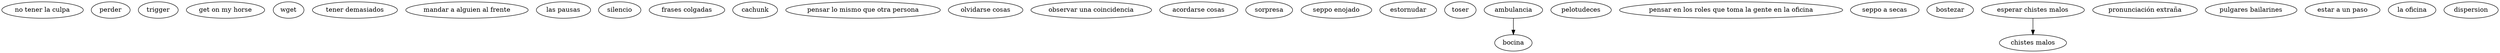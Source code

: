 digraph {
	"no tener la culpa";
	"perder";
	"trigger";
	"get on my horse";
	"wget";
	"tener demasiados";
	"mandar a alguien al frente";
	"las pausas";
	"silencio";
	"frases colgadas";
	"cachunk";
	"pensar lo mismo que otra persona";
	"olvidarse cosas";
	"observar una coincidencia";
	"acordarse cosas";
	"sorpresa";
	"seppo enojado";
	"estornudar";
	"toser";
	"bocina";
	"pelotudeces";
	"pensar en los roles que toma la gente en la oficina";
	"seppo a secas";
	"bostezar";
	"chistes malos";
	pe [label="pronunciación extraña"];
	"pulgares bailarines";
	"estar a un paso";
	"la oficina";
	"dispersion";
	"ambulancia";
	"esperar chistes malos";

	ambulancia -> bocina;
	"esperar chistes malos" -> "chistes malos";
}
